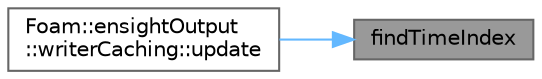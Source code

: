 digraph "findTimeIndex"
{
 // LATEX_PDF_SIZE
  bgcolor="transparent";
  edge [fontname=Helvetica,fontsize=10,labelfontname=Helvetica,labelfontsize=10];
  node [fontname=Helvetica,fontsize=10,shape=box,height=0.2,width=0.4];
  rankdir="RL";
  Node1 [id="Node000001",label="findTimeIndex",height=0.2,width=0.4,color="gray40", fillcolor="grey60", style="filled", fontcolor="black",tooltip=" "];
  Node1 -> Node2 [id="edge1_Node000001_Node000002",dir="back",color="steelblue1",style="solid",tooltip=" "];
  Node2 [id="Node000002",label="Foam::ensightOutput\l::writerCaching::update",height=0.2,width=0.4,color="grey40", fillcolor="white", style="filled",URL="$classFoam_1_1ensightOutput_1_1writerCaching.html#a8f8a64b21a58745c1f848c14da886a84",tooltip=" "];
}
